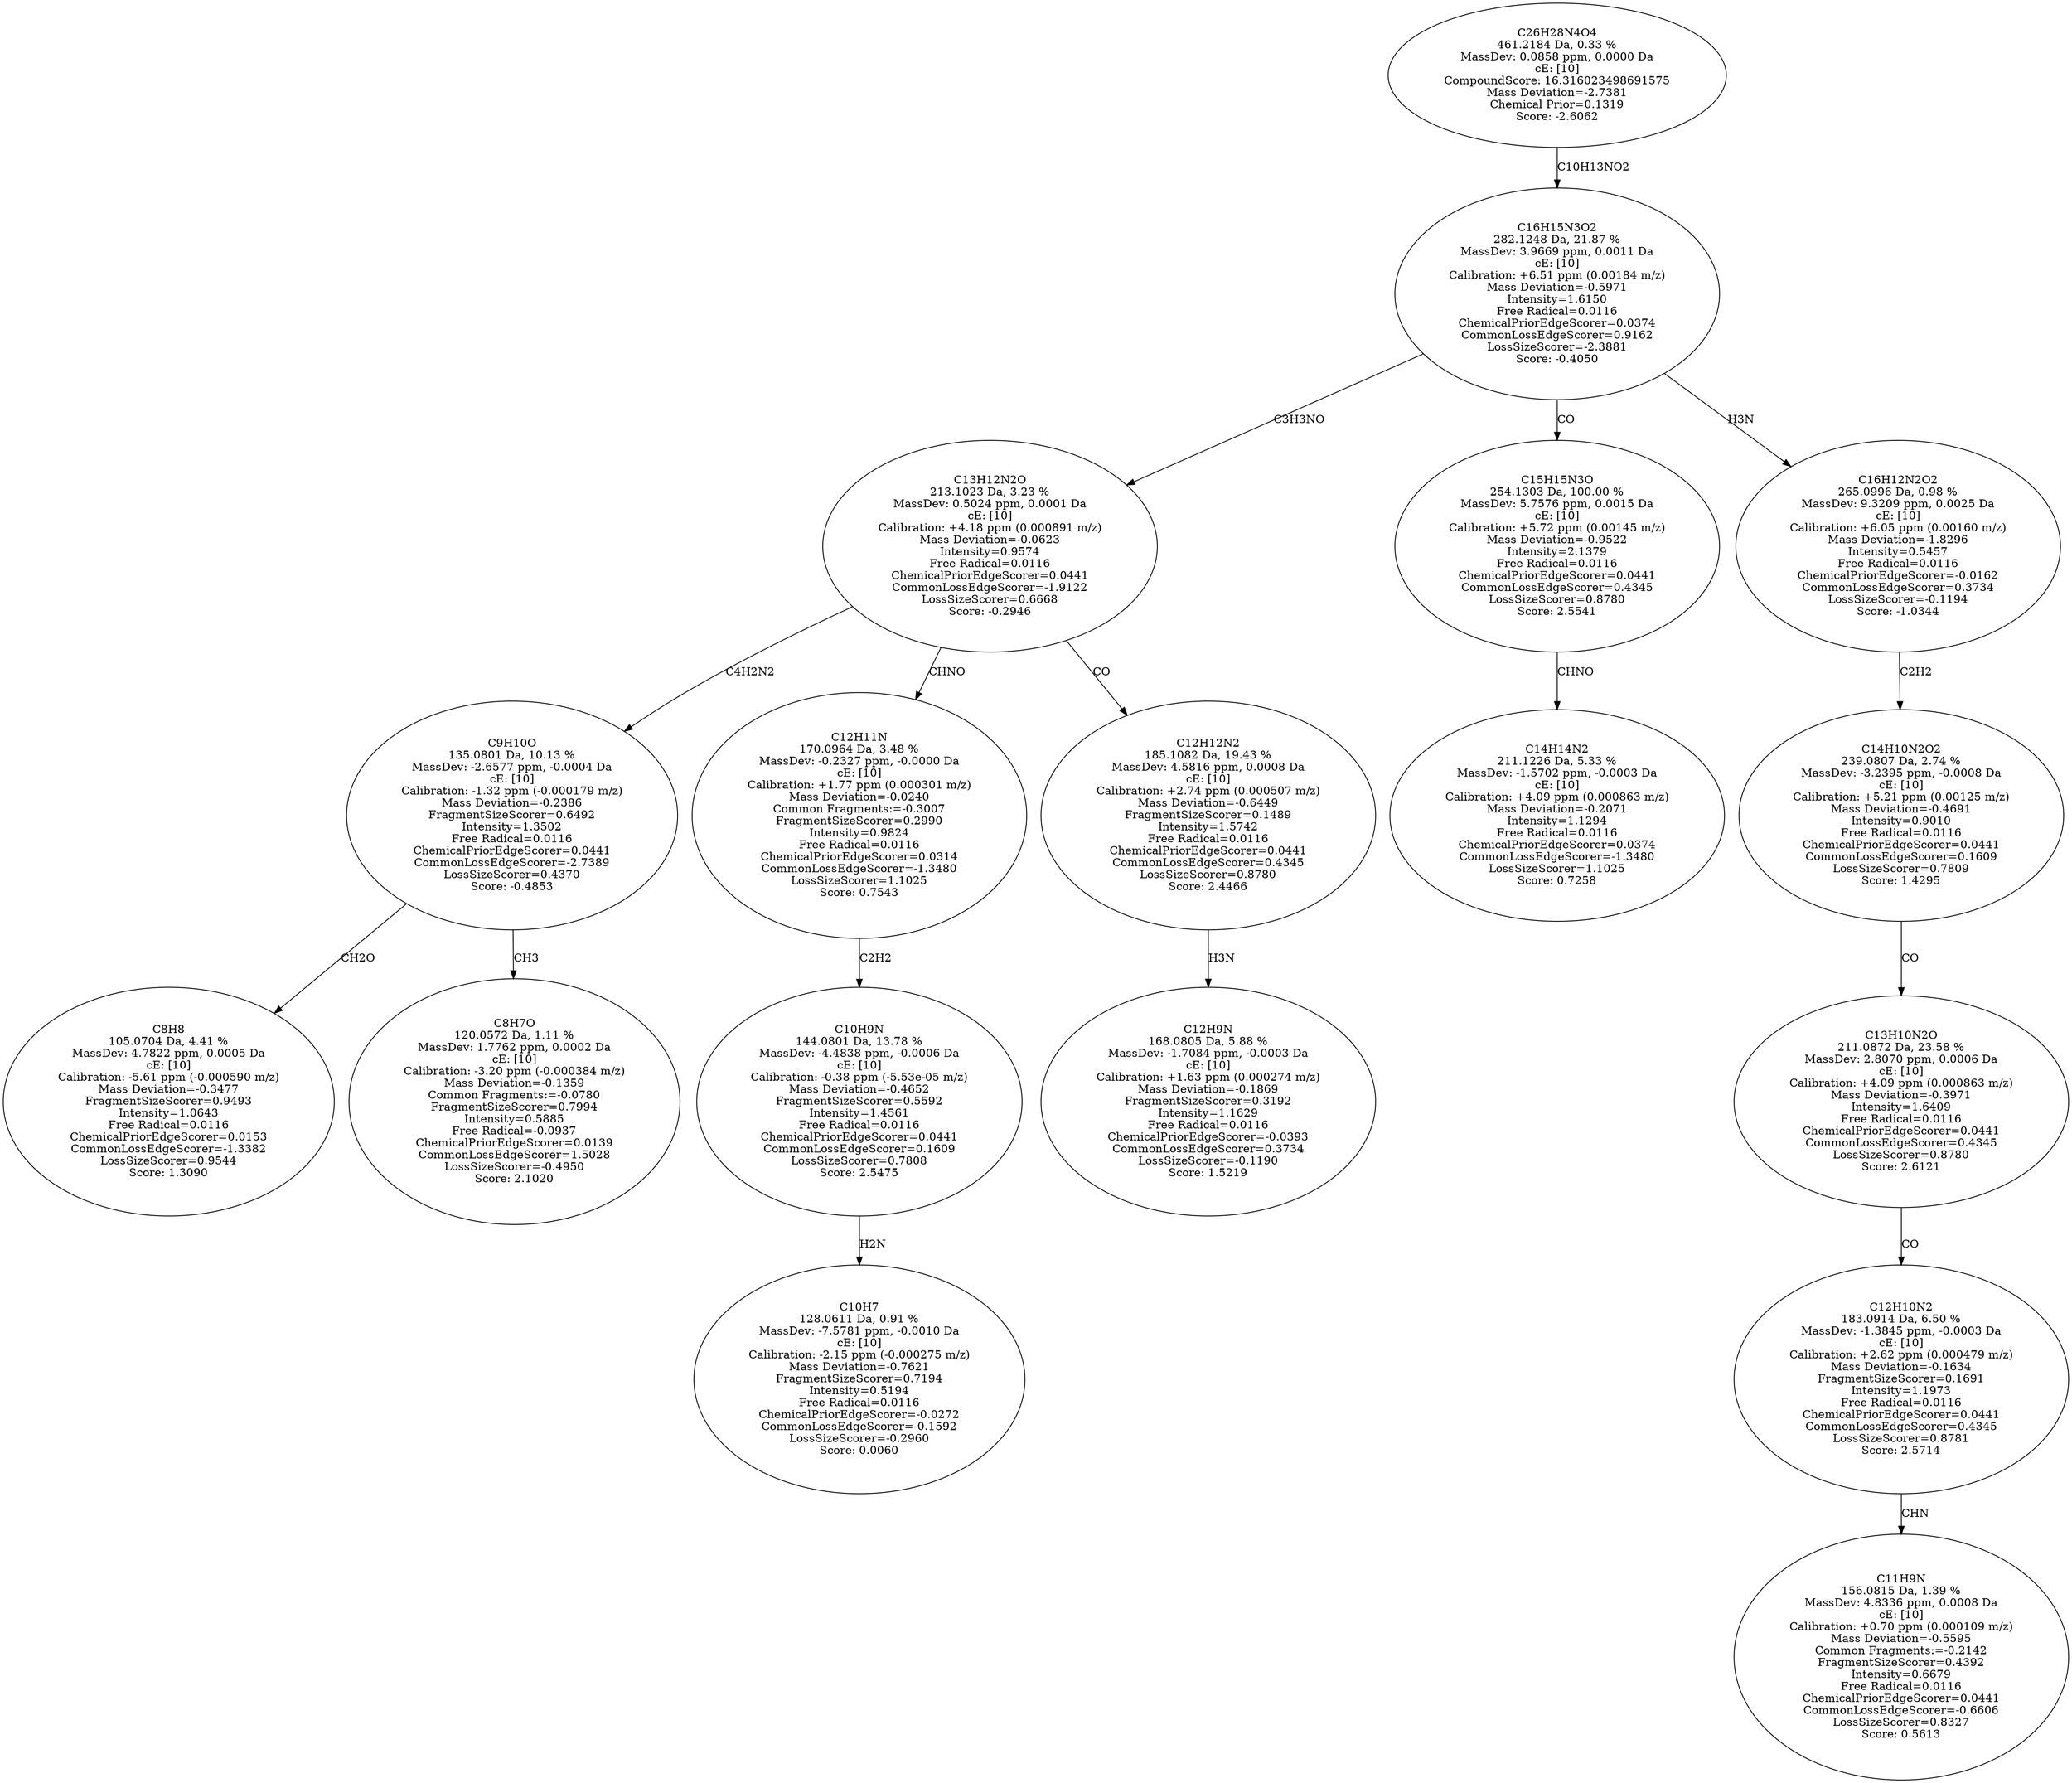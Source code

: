 strict digraph {
v1 [label="C8H8\n105.0704 Da, 4.41 %\nMassDev: 4.7822 ppm, 0.0005 Da\ncE: [10]\nCalibration: -5.61 ppm (-0.000590 m/z)\nMass Deviation=-0.3477\nFragmentSizeScorer=0.9493\nIntensity=1.0643\nFree Radical=0.0116\nChemicalPriorEdgeScorer=0.0153\nCommonLossEdgeScorer=-1.3382\nLossSizeScorer=0.9544\nScore: 1.3090"];
v2 [label="C8H7O\n120.0572 Da, 1.11 %\nMassDev: 1.7762 ppm, 0.0002 Da\ncE: [10]\nCalibration: -3.20 ppm (-0.000384 m/z)\nMass Deviation=-0.1359\nCommon Fragments:=-0.0780\nFragmentSizeScorer=0.7994\nIntensity=0.5885\nFree Radical=-0.0937\nChemicalPriorEdgeScorer=0.0139\nCommonLossEdgeScorer=1.5028\nLossSizeScorer=-0.4950\nScore: 2.1020"];
v3 [label="C9H10O\n135.0801 Da, 10.13 %\nMassDev: -2.6577 ppm, -0.0004 Da\ncE: [10]\nCalibration: -1.32 ppm (-0.000179 m/z)\nMass Deviation=-0.2386\nFragmentSizeScorer=0.6492\nIntensity=1.3502\nFree Radical=0.0116\nChemicalPriorEdgeScorer=0.0441\nCommonLossEdgeScorer=-2.7389\nLossSizeScorer=0.4370\nScore: -0.4853"];
v4 [label="C10H7\n128.0611 Da, 0.91 %\nMassDev: -7.5781 ppm, -0.0010 Da\ncE: [10]\nCalibration: -2.15 ppm (-0.000275 m/z)\nMass Deviation=-0.7621\nFragmentSizeScorer=0.7194\nIntensity=0.5194\nFree Radical=0.0116\nChemicalPriorEdgeScorer=-0.0272\nCommonLossEdgeScorer=-0.1592\nLossSizeScorer=-0.2960\nScore: 0.0060"];
v5 [label="C10H9N\n144.0801 Da, 13.78 %\nMassDev: -4.4838 ppm, -0.0006 Da\ncE: [10]\nCalibration: -0.38 ppm (-5.53e-05 m/z)\nMass Deviation=-0.4652\nFragmentSizeScorer=0.5592\nIntensity=1.4561\nFree Radical=0.0116\nChemicalPriorEdgeScorer=0.0441\nCommonLossEdgeScorer=0.1609\nLossSizeScorer=0.7808\nScore: 2.5475"];
v6 [label="C12H11N\n170.0964 Da, 3.48 %\nMassDev: -0.2327 ppm, -0.0000 Da\ncE: [10]\nCalibration: +1.77 ppm (0.000301 m/z)\nMass Deviation=-0.0240\nCommon Fragments:=-0.3007\nFragmentSizeScorer=0.2990\nIntensity=0.9824\nFree Radical=0.0116\nChemicalPriorEdgeScorer=0.0314\nCommonLossEdgeScorer=-1.3480\nLossSizeScorer=1.1025\nScore: 0.7543"];
v7 [label="C12H9N\n168.0805 Da, 5.88 %\nMassDev: -1.7084 ppm, -0.0003 Da\ncE: [10]\nCalibration: +1.63 ppm (0.000274 m/z)\nMass Deviation=-0.1869\nFragmentSizeScorer=0.3192\nIntensity=1.1629\nFree Radical=0.0116\nChemicalPriorEdgeScorer=-0.0393\nCommonLossEdgeScorer=0.3734\nLossSizeScorer=-0.1190\nScore: 1.5219"];
v8 [label="C12H12N2\n185.1082 Da, 19.43 %\nMassDev: 4.5816 ppm, 0.0008 Da\ncE: [10]\nCalibration: +2.74 ppm (0.000507 m/z)\nMass Deviation=-0.6449\nFragmentSizeScorer=0.1489\nIntensity=1.5742\nFree Radical=0.0116\nChemicalPriorEdgeScorer=0.0441\nCommonLossEdgeScorer=0.4345\nLossSizeScorer=0.8780\nScore: 2.4466"];
v9 [label="C13H12N2O\n213.1023 Da, 3.23 %\nMassDev: 0.5024 ppm, 0.0001 Da\ncE: [10]\nCalibration: +4.18 ppm (0.000891 m/z)\nMass Deviation=-0.0623\nIntensity=0.9574\nFree Radical=0.0116\nChemicalPriorEdgeScorer=0.0441\nCommonLossEdgeScorer=-1.9122\nLossSizeScorer=0.6668\nScore: -0.2946"];
v10 [label="C14H14N2\n211.1226 Da, 5.33 %\nMassDev: -1.5702 ppm, -0.0003 Da\ncE: [10]\nCalibration: +4.09 ppm (0.000863 m/z)\nMass Deviation=-0.2071\nIntensity=1.1294\nFree Radical=0.0116\nChemicalPriorEdgeScorer=0.0374\nCommonLossEdgeScorer=-1.3480\nLossSizeScorer=1.1025\nScore: 0.7258"];
v11 [label="C15H15N3O\n254.1303 Da, 100.00 %\nMassDev: 5.7576 ppm, 0.0015 Da\ncE: [10]\nCalibration: +5.72 ppm (0.00145 m/z)\nMass Deviation=-0.9522\nIntensity=2.1379\nFree Radical=0.0116\nChemicalPriorEdgeScorer=0.0441\nCommonLossEdgeScorer=0.4345\nLossSizeScorer=0.8780\nScore: 2.5541"];
v12 [label="C11H9N\n156.0815 Da, 1.39 %\nMassDev: 4.8336 ppm, 0.0008 Da\ncE: [10]\nCalibration: +0.70 ppm (0.000109 m/z)\nMass Deviation=-0.5595\nCommon Fragments:=-0.2142\nFragmentSizeScorer=0.4392\nIntensity=0.6679\nFree Radical=0.0116\nChemicalPriorEdgeScorer=0.0441\nCommonLossEdgeScorer=-0.6606\nLossSizeScorer=0.8327\nScore: 0.5613"];
v13 [label="C12H10N2\n183.0914 Da, 6.50 %\nMassDev: -1.3845 ppm, -0.0003 Da\ncE: [10]\nCalibration: +2.62 ppm (0.000479 m/z)\nMass Deviation=-0.1634\nFragmentSizeScorer=0.1691\nIntensity=1.1973\nFree Radical=0.0116\nChemicalPriorEdgeScorer=0.0441\nCommonLossEdgeScorer=0.4345\nLossSizeScorer=0.8781\nScore: 2.5714"];
v14 [label="C13H10N2O\n211.0872 Da, 23.58 %\nMassDev: 2.8070 ppm, 0.0006 Da\ncE: [10]\nCalibration: +4.09 ppm (0.000863 m/z)\nMass Deviation=-0.3971\nIntensity=1.6409\nFree Radical=0.0116\nChemicalPriorEdgeScorer=0.0441\nCommonLossEdgeScorer=0.4345\nLossSizeScorer=0.8780\nScore: 2.6121"];
v15 [label="C14H10N2O2\n239.0807 Da, 2.74 %\nMassDev: -3.2395 ppm, -0.0008 Da\ncE: [10]\nCalibration: +5.21 ppm (0.00125 m/z)\nMass Deviation=-0.4691\nIntensity=0.9010\nFree Radical=0.0116\nChemicalPriorEdgeScorer=0.0441\nCommonLossEdgeScorer=0.1609\nLossSizeScorer=0.7809\nScore: 1.4295"];
v16 [label="C16H12N2O2\n265.0996 Da, 0.98 %\nMassDev: 9.3209 ppm, 0.0025 Da\ncE: [10]\nCalibration: +6.05 ppm (0.00160 m/z)\nMass Deviation=-1.8296\nIntensity=0.5457\nFree Radical=0.0116\nChemicalPriorEdgeScorer=-0.0162\nCommonLossEdgeScorer=0.3734\nLossSizeScorer=-0.1194\nScore: -1.0344"];
v17 [label="C16H15N3O2\n282.1248 Da, 21.87 %\nMassDev: 3.9669 ppm, 0.0011 Da\ncE: [10]\nCalibration: +6.51 ppm (0.00184 m/z)\nMass Deviation=-0.5971\nIntensity=1.6150\nFree Radical=0.0116\nChemicalPriorEdgeScorer=0.0374\nCommonLossEdgeScorer=0.9162\nLossSizeScorer=-2.3881\nScore: -0.4050"];
v18 [label="C26H28N4O4\n461.2184 Da, 0.33 %\nMassDev: 0.0858 ppm, 0.0000 Da\ncE: [10]\nCompoundScore: 16.316023498691575\nMass Deviation=-2.7381\nChemical Prior=0.1319\nScore: -2.6062"];
v3 -> v1 [label="CH2O"];
v3 -> v2 [label="CH3"];
v9 -> v3 [label="C4H2N2"];
v5 -> v4 [label="H2N"];
v6 -> v5 [label="C2H2"];
v9 -> v6 [label="CHNO"];
v8 -> v7 [label="H3N"];
v9 -> v8 [label="CO"];
v17 -> v9 [label="C3H3NO"];
v11 -> v10 [label="CHNO"];
v17 -> v11 [label="CO"];
v13 -> v12 [label="CHN"];
v14 -> v13 [label="CO"];
v15 -> v14 [label="CO"];
v16 -> v15 [label="C2H2"];
v17 -> v16 [label="H3N"];
v18 -> v17 [label="C10H13NO2"];
}